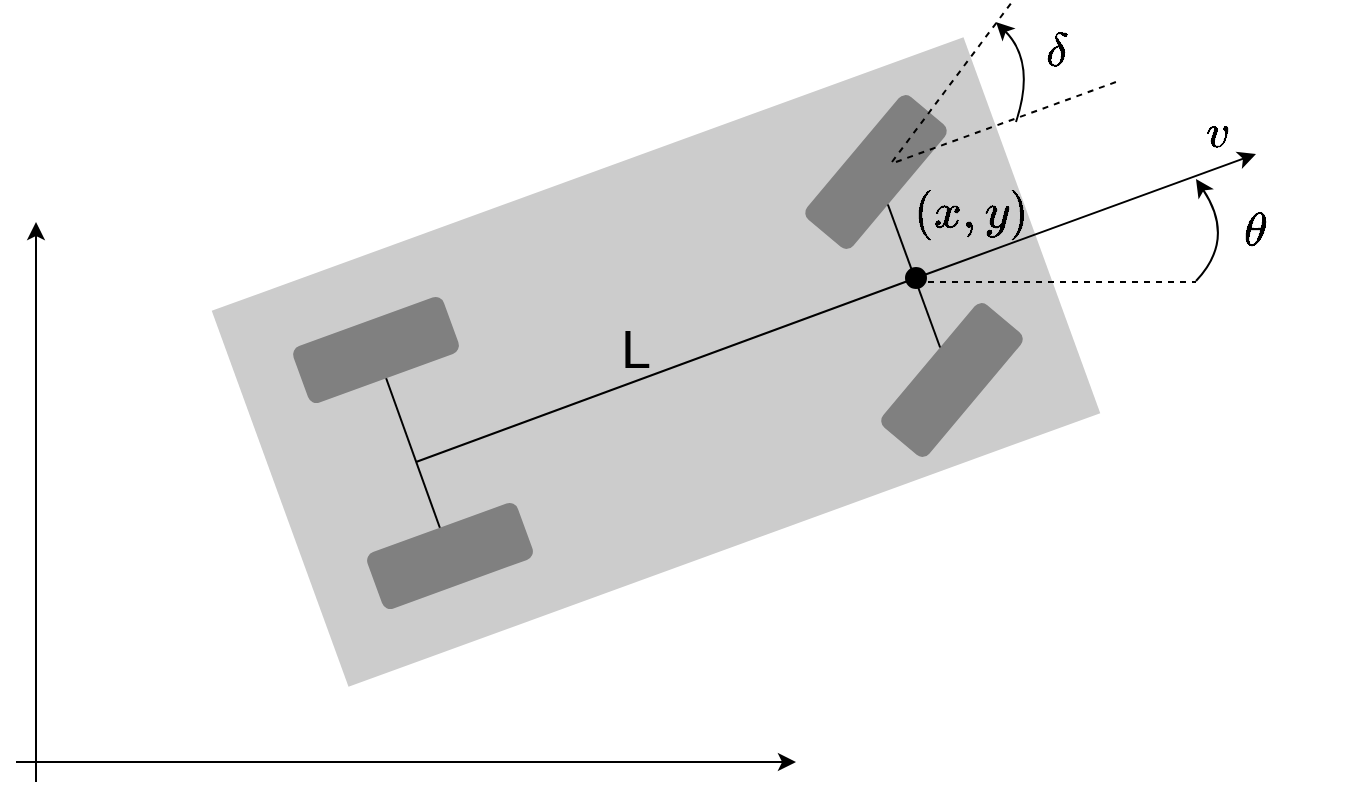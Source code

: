 <mxfile version="22.0.8" type="device">
  <diagram name="Page-1" id="S6kVDA0dH-bIewWlFFs2">
    <mxGraphModel dx="1362" dy="803" grid="1" gridSize="10" guides="1" tooltips="1" connect="1" arrows="1" fold="1" page="1" pageScale="1" pageWidth="850" pageHeight="1100" math="1" shadow="0">
      <root>
        <mxCell id="0" />
        <mxCell id="1" parent="0" />
        <mxCell id="0U1-5jywonsUfb16ixwd-1" value="" style="rounded=0;whiteSpace=wrap;html=1;rotation=340;strokeColor=none;fillColor=#CCCCCC;" vertex="1" parent="1">
          <mxGeometry x="230" y="220" width="400" height="200" as="geometry" />
        </mxCell>
        <mxCell id="0U1-5jywonsUfb16ixwd-2" value="" style="rounded=1;whiteSpace=wrap;html=1;rotation=340;fillColor=#808080;strokeColor=none;" vertex="1" parent="1">
          <mxGeometry x="250" y="299" width="80" height="30" as="geometry" />
        </mxCell>
        <mxCell id="0U1-5jywonsUfb16ixwd-3" value="" style="rounded=1;whiteSpace=wrap;html=1;rotation=340;fillColor=#808080;strokeColor=none;" vertex="1" parent="1">
          <mxGeometry x="287" y="402" width="80" height="30" as="geometry" />
        </mxCell>
        <mxCell id="0U1-5jywonsUfb16ixwd-4" value="" style="rounded=1;whiteSpace=wrap;html=1;rotation=310;fillColor=#808080;strokeColor=none;" vertex="1" parent="1">
          <mxGeometry x="500" y="210" width="80" height="30" as="geometry" />
        </mxCell>
        <mxCell id="0U1-5jywonsUfb16ixwd-5" value="" style="rounded=1;whiteSpace=wrap;html=1;rotation=310;fillColor=#808080;strokeColor=none;" vertex="1" parent="1">
          <mxGeometry x="538" y="314" width="80" height="30" as="geometry" />
        </mxCell>
        <mxCell id="0U1-5jywonsUfb16ixwd-6" value="" style="endArrow=none;html=1;rounded=0;" edge="1" parent="1" source="0U1-5jywonsUfb16ixwd-3" target="0U1-5jywonsUfb16ixwd-2">
          <mxGeometry width="50" height="50" relative="1" as="geometry">
            <mxPoint x="400" y="440" as="sourcePoint" />
            <mxPoint x="450" y="390" as="targetPoint" />
          </mxGeometry>
        </mxCell>
        <mxCell id="0U1-5jywonsUfb16ixwd-7" value="" style="endArrow=none;html=1;rounded=0;" edge="1" parent="1" source="0U1-5jywonsUfb16ixwd-5" target="0U1-5jywonsUfb16ixwd-4">
          <mxGeometry width="50" height="50" relative="1" as="geometry">
            <mxPoint x="400" y="440" as="sourcePoint" />
            <mxPoint x="450" y="390" as="targetPoint" />
          </mxGeometry>
        </mxCell>
        <mxCell id="0U1-5jywonsUfb16ixwd-8" value="" style="endArrow=none;html=1;rounded=0;" edge="1" parent="1">
          <mxGeometry width="50" height="50" relative="1" as="geometry">
            <mxPoint x="310" y="370" as="sourcePoint" />
            <mxPoint x="560" y="278" as="targetPoint" />
          </mxGeometry>
        </mxCell>
        <mxCell id="0U1-5jywonsUfb16ixwd-9" value="L" style="text;html=1;strokeColor=none;fillColor=none;align=center;verticalAlign=middle;whiteSpace=wrap;rounded=0;fontSize=27;" vertex="1" parent="1">
          <mxGeometry x="390" y="299" width="60" height="30" as="geometry" />
        </mxCell>
        <mxCell id="0U1-5jywonsUfb16ixwd-10" value="" style="endArrow=none;dashed=1;html=1;rounded=0;" edge="1" parent="1">
          <mxGeometry width="50" height="50" relative="1" as="geometry">
            <mxPoint x="560" y="280" as="sourcePoint" />
            <mxPoint x="700" y="280" as="targetPoint" />
          </mxGeometry>
        </mxCell>
        <mxCell id="0U1-5jywonsUfb16ixwd-11" value="" style="curved=1;endArrow=classic;html=1;rounded=0;" edge="1" parent="1">
          <mxGeometry width="50" height="50" relative="1" as="geometry">
            <mxPoint x="700" y="279.5" as="sourcePoint" />
            <mxPoint x="700" y="228.5" as="targetPoint" />
            <Array as="points">
              <mxPoint x="720" y="258.5" />
            </Array>
          </mxGeometry>
        </mxCell>
        <mxCell id="0U1-5jywonsUfb16ixwd-12" value="$$\theta$$" style="text;html=1;strokeColor=none;fillColor=none;align=center;verticalAlign=middle;whiteSpace=wrap;rounded=0;fontSize=20;" vertex="1" parent="1">
          <mxGeometry x="700" y="239" width="60" height="30" as="geometry" />
        </mxCell>
        <mxCell id="0U1-5jywonsUfb16ixwd-13" value="" style="endArrow=classic;html=1;rounded=0;startArrow=none;startFill=0;endFill=1;" edge="1" parent="1">
          <mxGeometry width="50" height="50" relative="1" as="geometry">
            <mxPoint x="560" y="278" as="sourcePoint" />
            <mxPoint x="730" y="216" as="targetPoint" />
          </mxGeometry>
        </mxCell>
        <mxCell id="0U1-5jywonsUfb16ixwd-14" value="" style="ellipse;whiteSpace=wrap;html=1;aspect=fixed;fillColor=#000000;" vertex="1" parent="1">
          <mxGeometry x="555" y="273" width="10" height="10" as="geometry" />
        </mxCell>
        <mxCell id="0U1-5jywonsUfb16ixwd-15" value="$$(x,y)$$" style="text;html=1;strokeColor=none;fillColor=none;align=center;verticalAlign=middle;whiteSpace=wrap;rounded=0;fontSize=21;" vertex="1" parent="1">
          <mxGeometry x="558" y="230" width="60" height="30" as="geometry" />
        </mxCell>
        <mxCell id="0U1-5jywonsUfb16ixwd-16" value="" style="endArrow=classic;html=1;rounded=0;" edge="1" parent="1">
          <mxGeometry width="50" height="50" relative="1" as="geometry">
            <mxPoint x="120" y="530" as="sourcePoint" />
            <mxPoint x="120" y="250" as="targetPoint" />
          </mxGeometry>
        </mxCell>
        <mxCell id="0U1-5jywonsUfb16ixwd-17" value="" style="endArrow=classic;html=1;rounded=0;" edge="1" parent="1">
          <mxGeometry width="50" height="50" relative="1" as="geometry">
            <mxPoint x="110" y="520" as="sourcePoint" />
            <mxPoint x="500" y="520" as="targetPoint" />
          </mxGeometry>
        </mxCell>
        <mxCell id="0U1-5jywonsUfb16ixwd-18" value="" style="endArrow=none;dashed=1;html=1;rounded=0;" edge="1" parent="1">
          <mxGeometry width="50" height="50" relative="1" as="geometry">
            <mxPoint x="550" y="220" as="sourcePoint" />
            <mxPoint x="660" y="180" as="targetPoint" />
          </mxGeometry>
        </mxCell>
        <mxCell id="0U1-5jywonsUfb16ixwd-19" value="" style="endArrow=none;dashed=1;html=1;rounded=0;" edge="1" parent="1">
          <mxGeometry width="50" height="50" relative="1" as="geometry">
            <mxPoint x="548" y="220" as="sourcePoint" />
            <mxPoint x="608" y="140" as="targetPoint" />
          </mxGeometry>
        </mxCell>
        <mxCell id="0U1-5jywonsUfb16ixwd-20" value="" style="curved=1;endArrow=classic;html=1;rounded=0;" edge="1" parent="1">
          <mxGeometry width="50" height="50" relative="1" as="geometry">
            <mxPoint x="610" y="200" as="sourcePoint" />
            <mxPoint x="600" y="150" as="targetPoint" />
            <Array as="points">
              <mxPoint x="620" y="170" />
            </Array>
          </mxGeometry>
        </mxCell>
        <mxCell id="0U1-5jywonsUfb16ixwd-21" value="$$\delta$$" style="text;html=1;strokeColor=none;fillColor=none;align=center;verticalAlign=middle;whiteSpace=wrap;rounded=0;fontSize=20;" vertex="1" parent="1">
          <mxGeometry x="600" y="150" width="60" height="30" as="geometry" />
        </mxCell>
        <mxCell id="0U1-5jywonsUfb16ixwd-22" value="$$v$$" style="text;html=1;strokeColor=none;fillColor=none;align=center;verticalAlign=middle;whiteSpace=wrap;rounded=0;fontSize=20;" vertex="1" parent="1">
          <mxGeometry x="681" y="190" width="60" height="30" as="geometry" />
        </mxCell>
      </root>
    </mxGraphModel>
  </diagram>
</mxfile>

